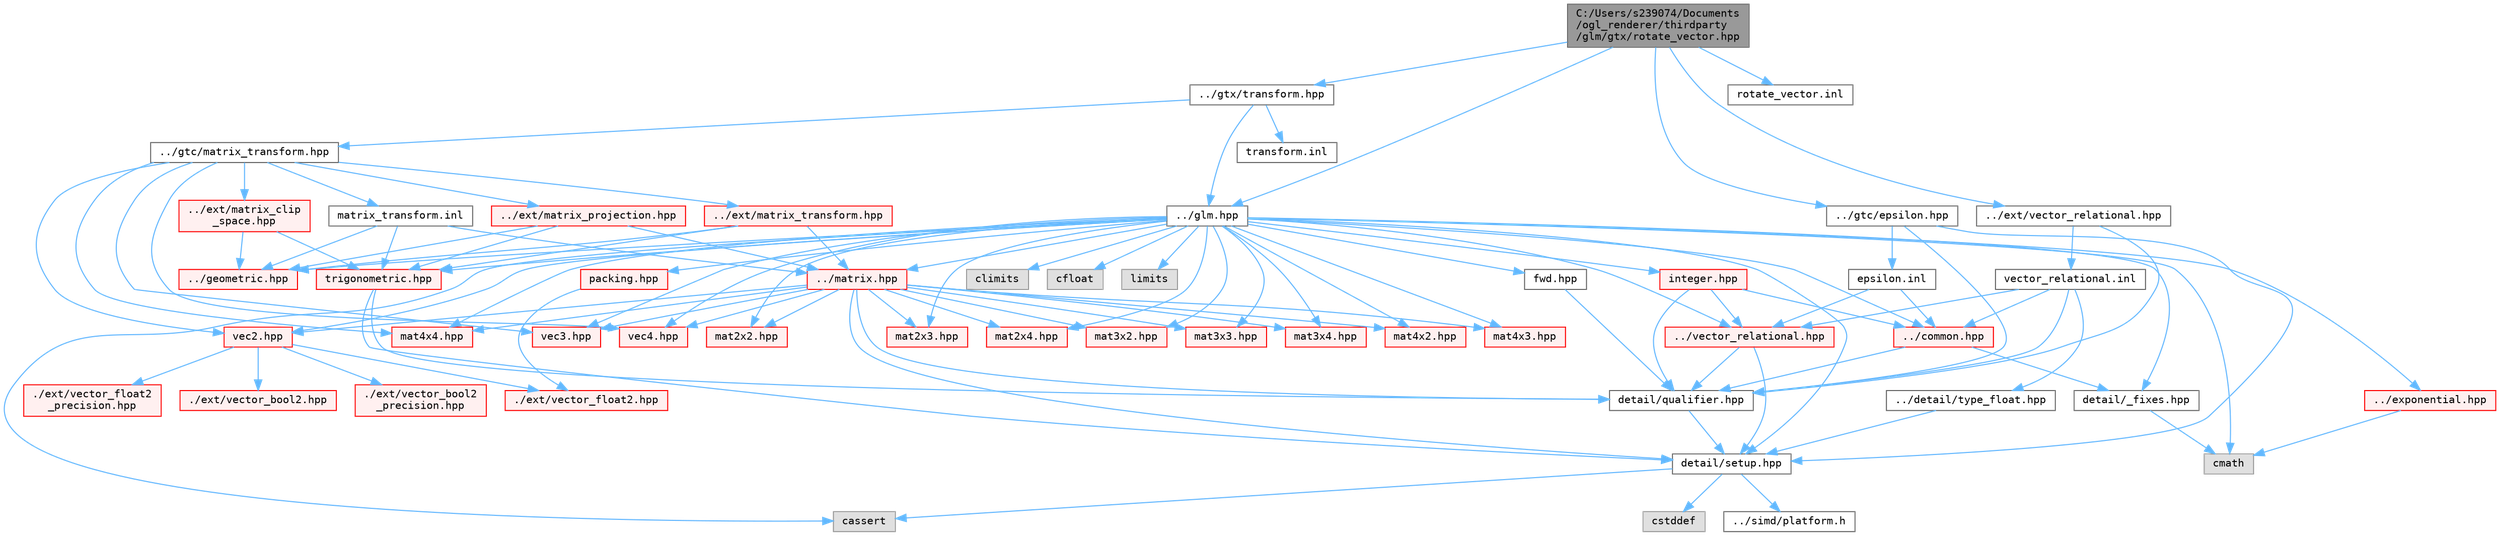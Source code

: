 digraph "C:/Users/s239074/Documents/ogl_renderer/thirdparty/glm/gtx/rotate_vector.hpp"
{
 // LATEX_PDF_SIZE
  bgcolor="transparent";
  edge [fontname=Terminal,fontsize=10,labelfontname=Helvetica,labelfontsize=10];
  node [fontname=Terminal,fontsize=10,shape=box,height=0.2,width=0.4];
  Node1 [label="C:/Users/s239074/Documents\l/ogl_renderer/thirdparty\l/glm/gtx/rotate_vector.hpp",height=0.2,width=0.4,color="gray40", fillcolor="grey60", style="filled", fontcolor="black",tooltip=" "];
  Node1 -> Node2 [color="steelblue1",style="solid"];
  Node2 [label="../gtx/transform.hpp",height=0.2,width=0.4,color="grey40", fillcolor="white", style="filled",URL="$transform_8hpp.html",tooltip=" "];
  Node2 -> Node3 [color="steelblue1",style="solid"];
  Node3 [label="../glm.hpp",height=0.2,width=0.4,color="grey40", fillcolor="white", style="filled",URL="$glm_8hpp.html",tooltip=" "];
  Node3 -> Node4 [color="steelblue1",style="solid"];
  Node4 [label="detail/_fixes.hpp",height=0.2,width=0.4,color="grey40", fillcolor="white", style="filled",URL="$__fixes_8hpp.html",tooltip=" "];
  Node4 -> Node5 [color="steelblue1",style="solid"];
  Node5 [label="cmath",height=0.2,width=0.4,color="grey60", fillcolor="#E0E0E0", style="filled",tooltip=" "];
  Node3 -> Node6 [color="steelblue1",style="solid"];
  Node6 [label="detail/setup.hpp",height=0.2,width=0.4,color="grey40", fillcolor="white", style="filled",URL="$setup_8hpp.html",tooltip=" "];
  Node6 -> Node7 [color="steelblue1",style="solid"];
  Node7 [label="cassert",height=0.2,width=0.4,color="grey60", fillcolor="#E0E0E0", style="filled",tooltip=" "];
  Node6 -> Node8 [color="steelblue1",style="solid"];
  Node8 [label="cstddef",height=0.2,width=0.4,color="grey60", fillcolor="#E0E0E0", style="filled",tooltip=" "];
  Node6 -> Node9 [color="steelblue1",style="solid"];
  Node9 [label="../simd/platform.h",height=0.2,width=0.4,color="grey40", fillcolor="white", style="filled",URL="$platform_8h.html",tooltip=" "];
  Node3 -> Node5 [color="steelblue1",style="solid"];
  Node3 -> Node10 [color="steelblue1",style="solid"];
  Node10 [label="climits",height=0.2,width=0.4,color="grey60", fillcolor="#E0E0E0", style="filled",tooltip=" "];
  Node3 -> Node11 [color="steelblue1",style="solid"];
  Node11 [label="cfloat",height=0.2,width=0.4,color="grey60", fillcolor="#E0E0E0", style="filled",tooltip=" "];
  Node3 -> Node12 [color="steelblue1",style="solid"];
  Node12 [label="limits",height=0.2,width=0.4,color="grey60", fillcolor="#E0E0E0", style="filled",tooltip=" "];
  Node3 -> Node7 [color="steelblue1",style="solid"];
  Node3 -> Node13 [color="steelblue1",style="solid"];
  Node13 [label="fwd.hpp",height=0.2,width=0.4,color="grey40", fillcolor="white", style="filled",URL="$fwd_8hpp.html",tooltip=" "];
  Node13 -> Node14 [color="steelblue1",style="solid"];
  Node14 [label="detail/qualifier.hpp",height=0.2,width=0.4,color="grey40", fillcolor="white", style="filled",URL="$qualifier_8hpp.html",tooltip=" "];
  Node14 -> Node6 [color="steelblue1",style="solid"];
  Node3 -> Node15 [color="steelblue1",style="solid"];
  Node15 [label="vec2.hpp",height=0.2,width=0.4,color="red", fillcolor="#FFF0F0", style="filled",URL="$vec2_8hpp.html",tooltip=" "];
  Node15 -> Node16 [color="steelblue1",style="solid"];
  Node16 [label="./ext/vector_bool2.hpp",height=0.2,width=0.4,color="red", fillcolor="#FFF0F0", style="filled",URL="$vector__bool2_8hpp.html",tooltip=" "];
  Node15 -> Node20 [color="steelblue1",style="solid"];
  Node20 [label="./ext/vector_bool2\l_precision.hpp",height=0.2,width=0.4,color="red", fillcolor="#FFF0F0", style="filled",URL="$vector__bool2__precision_8hpp.html",tooltip=" "];
  Node15 -> Node21 [color="steelblue1",style="solid"];
  Node21 [label="./ext/vector_float2.hpp",height=0.2,width=0.4,color="red", fillcolor="#FFF0F0", style="filled",URL="$vector__float2_8hpp.html",tooltip=" "];
  Node15 -> Node22 [color="steelblue1",style="solid"];
  Node22 [label="./ext/vector_float2\l_precision.hpp",height=0.2,width=0.4,color="red", fillcolor="#FFF0F0", style="filled",URL="$vector__float2__precision_8hpp.html",tooltip=" "];
  Node3 -> Node31 [color="steelblue1",style="solid"];
  Node31 [label="vec3.hpp",height=0.2,width=0.4,color="red", fillcolor="#FFF0F0", style="filled",URL="$vec3_8hpp.html",tooltip=" "];
  Node3 -> Node44 [color="steelblue1",style="solid"];
  Node44 [label="vec4.hpp",height=0.2,width=0.4,color="red", fillcolor="#FFF0F0", style="filled",URL="$vec4_8hpp.html",tooltip=" "];
  Node3 -> Node57 [color="steelblue1",style="solid"];
  Node57 [label="mat2x2.hpp",height=0.2,width=0.4,color="red", fillcolor="#FFF0F0", style="filled",URL="$mat2x2_8hpp.html",tooltip=" "];
  Node3 -> Node62 [color="steelblue1",style="solid"];
  Node62 [label="mat2x3.hpp",height=0.2,width=0.4,color="red", fillcolor="#FFF0F0", style="filled",URL="$mat2x3_8hpp.html",tooltip=" "];
  Node3 -> Node69 [color="steelblue1",style="solid"];
  Node69 [label="mat2x4.hpp",height=0.2,width=0.4,color="red", fillcolor="#FFF0F0", style="filled",URL="$mat2x4_8hpp.html",tooltip=" "];
  Node3 -> Node76 [color="steelblue1",style="solid"];
  Node76 [label="mat3x2.hpp",height=0.2,width=0.4,color="red", fillcolor="#FFF0F0", style="filled",URL="$mat3x2_8hpp.html",tooltip=" "];
  Node3 -> Node83 [color="steelblue1",style="solid"];
  Node83 [label="mat3x3.hpp",height=0.2,width=0.4,color="red", fillcolor="#FFF0F0", style="filled",URL="$mat3x3_8hpp.html",tooltip=" "];
  Node3 -> Node90 [color="steelblue1",style="solid"];
  Node90 [label="mat3x4.hpp",height=0.2,width=0.4,color="red", fillcolor="#FFF0F0", style="filled",URL="$mat3x4_8hpp.html",tooltip=" "];
  Node3 -> Node97 [color="steelblue1",style="solid"];
  Node97 [label="mat4x2.hpp",height=0.2,width=0.4,color="red", fillcolor="#FFF0F0", style="filled",URL="$mat4x2_8hpp.html",tooltip=" "];
  Node3 -> Node104 [color="steelblue1",style="solid"];
  Node104 [label="mat4x3.hpp",height=0.2,width=0.4,color="red", fillcolor="#FFF0F0", style="filled",URL="$mat4x3_8hpp.html",tooltip=" "];
  Node3 -> Node111 [color="steelblue1",style="solid"];
  Node111 [label="mat4x4.hpp",height=0.2,width=0.4,color="red", fillcolor="#FFF0F0", style="filled",URL="$mat4x4_8hpp.html",tooltip=" "];
  Node3 -> Node135 [color="steelblue1",style="solid"];
  Node135 [label="trigonometric.hpp",height=0.2,width=0.4,color="red", fillcolor="#FFF0F0", style="filled",URL="$trigonometric_8hpp.html",tooltip=" "];
  Node135 -> Node6 [color="steelblue1",style="solid"];
  Node135 -> Node14 [color="steelblue1",style="solid"];
  Node3 -> Node121 [color="steelblue1",style="solid"];
  Node121 [label="../exponential.hpp",height=0.2,width=0.4,color="red", fillcolor="#FFF0F0", style="filled",URL="$exponential_8hpp.html",tooltip=" "];
  Node121 -> Node5 [color="steelblue1",style="solid"];
  Node3 -> Node129 [color="steelblue1",style="solid"];
  Node129 [label="../common.hpp",height=0.2,width=0.4,color="red", fillcolor="#FFF0F0", style="filled",URL="$common_8hpp.html",tooltip=" "];
  Node129 -> Node14 [color="steelblue1",style="solid"];
  Node129 -> Node4 [color="steelblue1",style="solid"];
  Node3 -> Node138 [color="steelblue1",style="solid"];
  Node138 [label="packing.hpp",height=0.2,width=0.4,color="red", fillcolor="#FFF0F0", style="filled",URL="$packing_8hpp.html",tooltip=" "];
  Node138 -> Node21 [color="steelblue1",style="solid"];
  Node3 -> Node119 [color="steelblue1",style="solid"];
  Node119 [label="../geometric.hpp",height=0.2,width=0.4,color="red", fillcolor="#FFF0F0", style="filled",URL="$geometric_8hpp.html",tooltip=" "];
  Node3 -> Node61 [color="steelblue1",style="solid"];
  Node61 [label="../matrix.hpp",height=0.2,width=0.4,color="red", fillcolor="#FFF0F0", style="filled",URL="$matrix_8hpp.html",tooltip=" "];
  Node61 -> Node14 [color="steelblue1",style="solid"];
  Node61 -> Node6 [color="steelblue1",style="solid"];
  Node61 -> Node15 [color="steelblue1",style="solid"];
  Node61 -> Node31 [color="steelblue1",style="solid"];
  Node61 -> Node44 [color="steelblue1",style="solid"];
  Node61 -> Node57 [color="steelblue1",style="solid"];
  Node61 -> Node62 [color="steelblue1",style="solid"];
  Node61 -> Node69 [color="steelblue1",style="solid"];
  Node61 -> Node76 [color="steelblue1",style="solid"];
  Node61 -> Node83 [color="steelblue1",style="solid"];
  Node61 -> Node90 [color="steelblue1",style="solid"];
  Node61 -> Node97 [color="steelblue1",style="solid"];
  Node61 -> Node104 [color="steelblue1",style="solid"];
  Node61 -> Node111 [color="steelblue1",style="solid"];
  Node3 -> Node125 [color="steelblue1",style="solid"];
  Node125 [label="../vector_relational.hpp",height=0.2,width=0.4,color="red", fillcolor="#FFF0F0", style="filled",URL="$vector__relational_8hpp.html",tooltip=" "];
  Node125 -> Node14 [color="steelblue1",style="solid"];
  Node125 -> Node6 [color="steelblue1",style="solid"];
  Node3 -> Node142 [color="steelblue1",style="solid"];
  Node142 [label="integer.hpp",height=0.2,width=0.4,color="red", fillcolor="#FFF0F0", style="filled",URL="$integer_8hpp.html",tooltip=" "];
  Node142 -> Node14 [color="steelblue1",style="solid"];
  Node142 -> Node129 [color="steelblue1",style="solid"];
  Node142 -> Node125 [color="steelblue1",style="solid"];
  Node2 -> Node146 [color="steelblue1",style="solid"];
  Node146 [label="../gtc/matrix_transform.hpp",height=0.2,width=0.4,color="grey40", fillcolor="white", style="filled",URL="$gtc_2matrix__transform_8hpp.html",tooltip=" "];
  Node146 -> Node111 [color="steelblue1",style="solid"];
  Node146 -> Node15 [color="steelblue1",style="solid"];
  Node146 -> Node31 [color="steelblue1",style="solid"];
  Node146 -> Node44 [color="steelblue1",style="solid"];
  Node146 -> Node147 [color="steelblue1",style="solid"];
  Node147 [label="../ext/matrix_projection.hpp",height=0.2,width=0.4,color="red", fillcolor="#FFF0F0", style="filled",URL="$matrix__projection_8hpp.html",tooltip=" "];
  Node147 -> Node119 [color="steelblue1",style="solid"];
  Node147 -> Node135 [color="steelblue1",style="solid"];
  Node147 -> Node61 [color="steelblue1",style="solid"];
  Node146 -> Node153 [color="steelblue1",style="solid"];
  Node153 [label="../ext/matrix_clip\l_space.hpp",height=0.2,width=0.4,color="red", fillcolor="#FFF0F0", style="filled",URL="$matrix__clip__space_8hpp.html",tooltip=" "];
  Node153 -> Node119 [color="steelblue1",style="solid"];
  Node153 -> Node135 [color="steelblue1",style="solid"];
  Node146 -> Node155 [color="steelblue1",style="solid"];
  Node155 [label="../ext/matrix_transform.hpp",height=0.2,width=0.4,color="red", fillcolor="#FFF0F0", style="filled",URL="$ext_2matrix__transform_8hpp.html",tooltip=" "];
  Node155 -> Node119 [color="steelblue1",style="solid"];
  Node155 -> Node135 [color="steelblue1",style="solid"];
  Node155 -> Node61 [color="steelblue1",style="solid"];
  Node146 -> Node157 [color="steelblue1",style="solid"];
  Node157 [label="matrix_transform.inl",height=0.2,width=0.4,color="grey40", fillcolor="white", style="filled",URL="$gtc_2matrix__transform_8inl.html",tooltip=" "];
  Node157 -> Node119 [color="steelblue1",style="solid"];
  Node157 -> Node135 [color="steelblue1",style="solid"];
  Node157 -> Node61 [color="steelblue1",style="solid"];
  Node2 -> Node158 [color="steelblue1",style="solid"];
  Node158 [label="transform.inl",height=0.2,width=0.4,color="grey40", fillcolor="white", style="filled",URL="$transform_8inl.html",tooltip=" "];
  Node1 -> Node159 [color="steelblue1",style="solid"];
  Node159 [label="../gtc/epsilon.hpp",height=0.2,width=0.4,color="grey40", fillcolor="white", style="filled",URL="$epsilon_8hpp.html",tooltip=" "];
  Node159 -> Node6 [color="steelblue1",style="solid"];
  Node159 -> Node14 [color="steelblue1",style="solid"];
  Node159 -> Node160 [color="steelblue1",style="solid"];
  Node160 [label="epsilon.inl",height=0.2,width=0.4,color="grey40", fillcolor="white", style="filled",URL="$epsilon_8inl.html",tooltip=" "];
  Node160 -> Node125 [color="steelblue1",style="solid"];
  Node160 -> Node129 [color="steelblue1",style="solid"];
  Node1 -> Node161 [color="steelblue1",style="solid"];
  Node161 [label="../ext/vector_relational.hpp",height=0.2,width=0.4,color="grey40", fillcolor="white", style="filled",URL="$ext_2vector__relational_8hpp.html",tooltip=" "];
  Node161 -> Node14 [color="steelblue1",style="solid"];
  Node161 -> Node162 [color="steelblue1",style="solid"];
  Node162 [label="vector_relational.inl",height=0.2,width=0.4,color="grey40", fillcolor="white", style="filled",URL="$vector__relational_8inl.html",tooltip=" "];
  Node162 -> Node125 [color="steelblue1",style="solid"];
  Node162 -> Node129 [color="steelblue1",style="solid"];
  Node162 -> Node14 [color="steelblue1",style="solid"];
  Node162 -> Node163 [color="steelblue1",style="solid"];
  Node163 [label="../detail/type_float.hpp",height=0.2,width=0.4,color="grey40", fillcolor="white", style="filled",URL="$type__float_8hpp.html",tooltip=" "];
  Node163 -> Node6 [color="steelblue1",style="solid"];
  Node1 -> Node3 [color="steelblue1",style="solid"];
  Node1 -> Node164 [color="steelblue1",style="solid"];
  Node164 [label="rotate_vector.inl",height=0.2,width=0.4,color="grey40", fillcolor="white", style="filled",URL="$rotate__vector_8inl.html",tooltip=" "];
}
